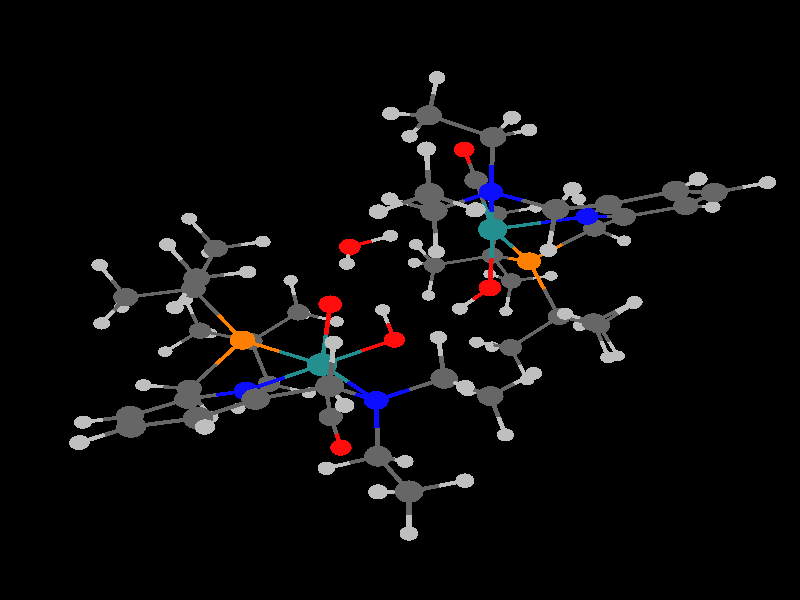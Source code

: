 global_settings {
	ambient_light rgb <0.200000002980232, 0.200000002980232, 0.200000002980232>
	max_trace_level 15
}

background { color rgb <0,0,0> }

camera {
	perspective
	location <-4.91867326837798, -23.2975719663182, 4.55038428999835>
	angle 40
	up <0.517424624308829, 0.0596393432390778, 0.853647999410108>
	right <0.832573447126371, -0.265578432945097, -0.486096236453789> * 1
	direction <0.197720037676962, 0.962242820026441, -0.187070954476056> }

light_source {
	<68.8759016522884, -93.9556016033358, 32.819131916952>
	color rgb <1, 1, 1>
	fade_distance 165.858927014255
	fade_power 0
	parallel
	point_at <-68.8759016522884, 93.9556016033358, -32.819131916952>
}

light_source {
	<-17.0006659008837, 60.9806633054554, 74.0473122024748>
	color rgb <0.300000011920929, 0.300000011920929, 0.300000011920929>
	fade_distance 165.858927014255
	fade_power 0
	parallel
	point_at <17.0006659008837, -60.9806633054554, -74.0473122024748>
}

#default {
	finish {ambient .8 diffuse 1 specular 1 roughness .005 metallic 0.5}
}

union {
}
union {
cylinder {
	<3.9436, 1.20083, -4.67999>, 	<4.04572191740001, 1.39413171169386, -4.22628675703057>, 0.05
	pigment { rgbt <0.75, 0.75, 0.75, 0> }
}
cylinder {
	<4.04572191740001, 1.39413171169386, -4.22628675703057>, 	<4.16731, 1.62428, -3.6861>, 0.05
	pigment { rgbt <0.400000005960464, 0.400000005960464, 0.400000005960464, 0> }
}
cylinder {
	<-3.71432, -3.66016, -4.45984>, 	<-3.46830596237183, -3.69339329911343, -4.02333919064768>, 0.05
	pigment { rgbt <0.75, 0.75, 0.75, 0> }
}
cylinder {
	<-3.46830596237183, -3.69339329911343, -4.02333919064768>, 	<-3.17526, -3.73298, -3.50339>, 0.05
	pigment { rgbt <0.400000005960464, 0.400000005960464, 0.400000005960464, 0> }
}
cylinder {
	<1.49211, 1.02732, -4.01085>, 	<1.6129774147924, 1.20742961307617, -3.55598112469783>, 0.05
	pigment { rgbt <0.75, 0.75, 0.75, 0> }
}
cylinder {
	<1.6129774147924, 1.20742961307617, -3.55598112469783>, 	<1.75687, 1.42185, -3.01446>, 0.05
	pigment { rgbt <0.400000005960464, 0.400000005960464, 0.400000005960464, 0> }
}
cylinder {
	<-0.57102, -2.40557, -3.86621>, 	<-0.415449046264776, -2.23755282227733, -3.41885793166368>, 0.05
	pigment { rgbt <0.75, 0.75, 0.75, 0> }
}
cylinder {
	<-0.415449046264776, -2.23755282227733, -3.41885793166368>, 	<-0.23016, -2.03744, -2.88605>, 0.05
	pigment { rgbt <0.400000005960464, 0.400000005960464, 0.400000005960464, 0> }
}
cylinder {
	<2.99687, -0.79961, -3.83875>, 	<3.14239664262463, -0.672832272654223, -3.3733139987203>, 0.05
	pigment { rgbt <0.75, 0.75, 0.75, 0> }
}
cylinder {
	<3.14239664262463, -0.672832272654223, -3.3733139987203>, 	<3.31565, -0.5219, -2.8192>, 0.05
	pigment { rgbt <0.400000005960464, 0.400000005960464, 0.400000005960464, 0> }
}
cylinder {
	<4.08475, 2.71247, -3.77194>, 	<4.12240990050657, 2.21609006865015, -3.73278392127563>, 0.05
	pigment { rgbt <0.75, 0.75, 0.75, 0> }
}
cylinder {
	<4.12240990050657, 2.21609006865015, -3.73278392127563>, 	<4.16731, 1.62428, -3.6861>, 0.05
	pigment { rgbt <0.400000005960464, 0.400000005960464, 0.400000005960464, 0> }
}
cylinder {
	<-2.17894, -4.14639, -3.71682>, 	<-2.63360828750997, -3.95773131931558, -3.61942172173272>, 0.05
	pigment { rgbt <0.75, 0.75, 0.75, 0> }
}
cylinder {
	<-2.63360828750997, -3.95773131931558, -3.61942172173272>, 	<-3.17526, -3.73298, -3.50339>, 0.05
	pigment { rgbt <0.400000005960464, 0.400000005960464, 0.400000005960464, 0> }
}
cylinder {
	<4.16731, 1.62428, -3.6861>, 	<4.73685344479298, 1.48591547832591, -3.56564735900466>, 0.05
	pigment { rgbt <0.400000005960464, 0.400000005960464, 0.400000005960464, 0> }
}
cylinder {
	<4.73685344479298, 1.48591547832591, -3.56564735900466>, 	<5.21502, 1.36975, -3.46452>, 0.05
	pigment { rgbt <0.75, 0.75, 0.75, 0> }
}
cylinder {
	<4.16731, 1.62428, -3.6861>, 	<3.67905, 1.31296, -3.18489>, 0.05
	pigment { rgbt <0.400000005960464, 0.400000005960464, 0.400000005960464, 0> }
}
cylinder {
	<3.67905, 1.31296, -3.18489>, 	<3.19079, 1.00164, -2.68368>, 0.05
	pigment { rgbt <0.400000005960464, 0.400000005960464, 0.400000005960464, 0> }
}
cylinder {
	<-2.63361, -1.64826, -3.57898>, 	<-2.8474858974081, -1.9675706335485, -3.25902611008891>, 0.05
	pigment { rgbt <0.75, 0.75, 0.75, 0> }
}
cylinder {
	<-2.8474858974081, -1.9675706335485, -3.25902611008891>, 	<-3.10242, -2.34818, -2.87765>, 0.05
	pigment { rgbt <0.400000005960464, 0.400000005960464, 0.400000005960464, 0> }
}
cylinder {
	<-3.17526, -3.73298, -3.50339>, 	<-3.47162896685866, -4.12639176868917, -3.16406365147842>, 0.05
	pigment { rgbt <0.400000005960464, 0.400000005960464, 0.400000005960464, 0> }
}
cylinder {
	<-3.47162896685866, -4.12639176868917, -3.16406365147842>, 	<-3.72043, -4.45666, -2.8792>, 0.05
	pigment { rgbt <0.75, 0.75, 0.75, 0> }
}
cylinder {
	<-3.17526, -3.73298, -3.50339>, 	<-3.13884, -3.04058, -3.19052>, 0.05
	pigment { rgbt <0.400000005960464, 0.400000005960464, 0.400000005960464, 0> }
}
cylinder {
	<-3.13884, -3.04058, -3.19052>, 	<-3.10242, -2.34818, -2.87765>, 0.05
	pigment { rgbt <0.400000005960464, 0.400000005960464, 0.400000005960464, 0> }
}
cylinder {
	<-3.40404, 0.96102, -3.33181>, 	<-3.28114562094519, 0.767285214942919, -2.81518065598535>, 0.05
	pigment { rgbt <1, 0.0500000007450581, 0.0500000007450581, 0> }
}
cylinder {
	<-3.28114562094519, 0.767285214942919, -2.81518065598535>, 	<-3.15199, 0.56368, -2.27223>, 0.05
	pigment { rgbt <0.400000005960464, 0.400000005960464, 0.400000005960464, 0> }
}
cylinder {
	<1.64899, 2.51591, -3.06415>, 	<1.69822459781442, 2.01659961730774, -3.0414723288339>, 0.05
	pigment { rgbt <0.75, 0.75, 0.75, 0> }
}
cylinder {
	<1.69822459781442, 2.01659961730774, -3.0414723288339>, 	<1.75687, 1.42185, -3.01446>, 0.05
	pigment { rgbt <0.400000005960464, 0.400000005960464, 0.400000005960464, 0> }
}
cylinder {
	<1.75687, 1.42185, -3.01446>, 	<2.47383, 1.211745, -2.84907>, 0.05
	pigment { rgbt <0.400000005960464, 0.400000005960464, 0.400000005960464, 0> }
}
cylinder {
	<2.47383, 1.211745, -2.84907>, 	<3.19079, 1.00164, -2.68368>, 0.05
	pigment { rgbt <0.400000005960464, 0.400000005960464, 0.400000005960464, 0> }
}
cylinder {
	<1.75687, 1.42185, -3.01446>, 	<1.35285753038575, 1.21515289820766, -2.62342758874113>, 0.05
	pigment { rgbt <0.400000005960464, 0.400000005960464, 0.400000005960464, 0> }
}
cylinder {
	<1.35285753038575, 1.21515289820766, -2.62342758874113>, 	<1.01359, 1.04158, -2.29506>, 0.05
	pigment { rgbt <0.75, 0.75, 0.75, 0> }
}
cylinder {
	<-0.23016, -2.03744, -2.88605>, 	<-0.290727919606572, -1.44326985032214, -2.85942207878709>, 0.05
	pigment { rgbt <0.400000005960464, 0.400000005960464, 0.400000005960464, 0> }
}
cylinder {
	<-0.290727919606572, -1.44326985032214, -2.85942207878709>, 	<-0.34157, -0.94451, -2.83707>, 0.05
	pigment { rgbt <0.75, 0.75, 0.75, 0> }
}
cylinder {
	<-0.23016, -2.03744, -2.88605>, 	<0.352031469682981, -2.15471241964595, -2.83065187270585>, 0.05
	pigment { rgbt <0.400000005960464, 0.400000005960464, 0.400000005960464, 0> }
}
cylinder {
	<0.352031469682981, -2.15471241964595, -2.83065187270585>, 	<0.84052, -2.25311, -2.78417>, 0.05
	pigment { rgbt <0.75, 0.75, 0.75, 0> }
}
cylinder {
	<-0.23016, -2.03744, -2.88605>, 	<-0.591535, -2.35869, -2.304395>, 0.05
	pigment { rgbt <0.400000005960464, 0.400000005960464, 0.400000005960464, 0> }
}
cylinder {
	<-0.591535, -2.35869, -2.304395>, 	<-0.95291, -2.67994, -1.72274>, 0.05
	pigment { rgbt <0.400000005960464, 0.400000005960464, 0.400000005960464, 0> }
}
cylinder {
	<-3.10242, -2.34818, -2.87765>, 	<-3.65494910948927, -2.14157346098232, -2.77902466567929>, 0.05
	pigment { rgbt <0.400000005960464, 0.400000005960464, 0.400000005960464, 0> }
}
cylinder {
	<-3.65494910948927, -2.14157346098232, -2.77902466567929>, 	<-4.11879, -1.96813, -2.69623>, 0.05
	pigment { rgbt <0.75, 0.75, 0.75, 0> }
}
cylinder {
	<-3.10242, -2.34818, -2.87765>, 	<-2.72679776002788, -2.29495156403008, -2.22738000535836>, 0.05
	pigment { rgbt <0.400000005960464, 0.400000005960464, 0.400000005960464, 0> }
}
cylinder {
	<-2.72679776002788, -2.29495156403008, -2.22738000535836>, 	<-2.36315, -2.24342, -1.59784>, 0.05
	pigment { rgbt <0.0500000007450581, 0.0500000007450581, 1, 0> }
}
cylinder {
	<3.31565, -0.5219, -2.8192>, 	<3.88284997026005, -0.703280489981767, -2.75675940756352>, 0.05
	pigment { rgbt <0.400000005960464, 0.400000005960464, 0.400000005960464, 0> }
}
cylinder {
	<3.88284997026005, -0.703280489981767, -2.75675940756352>, 	<4.35911, -0.85558, -2.70433>, 0.05
	pigment { rgbt <0.75, 0.75, 0.75, 0> }
}
cylinder {
	<3.31565, -0.5219, -2.8192>, 	<3.25322, 0.23987, -2.75144>, 0.05
	pigment { rgbt <0.400000005960464, 0.400000005960464, 0.400000005960464, 0> }
}
cylinder {
	<3.25322, 0.23987, -2.75144>, 	<3.19079, 1.00164, -2.68368>, 0.05
	pigment { rgbt <0.400000005960464, 0.400000005960464, 0.400000005960464, 0> }
}
cylinder {
	<3.31565, -0.5219, -2.8192>, 	<2.96778287843956, -0.798899060220108, -2.41695486220289>, 0.05
	pigment { rgbt <0.400000005960464, 0.400000005960464, 0.400000005960464, 0> }
}
cylinder {
	<2.96778287843956, -0.798899060220108, -2.41695486220289>, 	<2.67561, -1.03155, -2.07911>, 0.05
	pigment { rgbt <0.75, 0.75, 0.75, 0> }
}
cylinder {
	<3.19079, 1.00164, -2.68368>, 	<3.3651919335186, 1.20975220348286, -1.776284217282>, 0.05
	pigment { rgbt <0.400000005960464, 0.400000005960464, 0.400000005960464, 0> }
}
cylinder {
	<3.3651919335186, 1.20975220348286, -1.776284217282>, 	<3.54254, 1.42138, -0.85356>, 0.05
	pigment { rgbt <1, 0.5, 0, 0> }
}
cylinder {
	<2.98925, 4.01912, -2.61904>, 	<3.31603283813751, 4.09242279910526, -2.2468273118257>, 0.05
	pigment { rgbt <0.75, 0.75, 0.75, 0> }
}
cylinder {
	<3.31603283813751, 4.09242279910526, -2.2468273118257>, 	<3.70547, 4.17978, -1.80325>, 0.05
	pigment { rgbt <0.400000005960464, 0.400000005960464, 0.400000005960464, 0> }
}
cylinder {
	<-3.15199, 0.56368, -2.27223>, 	<-2.88218314540539, 0.212266186545292, -1.48440058026115>, 0.05
	pigment { rgbt <0.400000005960464, 0.400000005960464, 0.400000005960464, 0> }
}
cylinder {
	<-2.88218314540539, 0.212266186545292, -1.48440058026115>, 	<-2.59566, -0.16092, -0.64776>, 0.05
	pigment { rgbt <0.140000000596046, 0.560000002384186, 0.560000002384186, 0> }
}
cylinder {
	<4.72349, 4.0293, -2.19144>, 	<4.25890819103918, 4.09797278699085, -2.01428629730212>, 0.05
	pigment { rgbt <0.75, 0.75, 0.75, 0> }
}
cylinder {
	<4.25890819103918, 4.09797278699085, -2.01428629730212>, 	<3.70547, 4.17978, -1.80325>, 0.05
	pigment { rgbt <0.400000005960464, 0.400000005960464, 0.400000005960464, 0> }
}
cylinder {
	<-3.02838, 2.96955, -1.97683>, 	<-3.323890231648, 3.23875717521573, -1.67710471040136>, 0.05
	pigment { rgbt <0.75, 0.75, 0.75, 0> }
}
cylinder {
	<-3.323890231648, 3.23875717521573, -1.67710471040136>, 	<-3.67618, 3.55969, -1.31979>, 0.05
	pigment { rgbt <0.400000005960464, 0.400000005960464, 0.400000005960464, 0> }
}
cylinder {
	<3.70547, 4.17978, -1.80325>, 	<3.66095705959899, 4.75473609599527, -1.63875321682822>, 0.05
	pigment { rgbt <0.400000005960464, 0.400000005960464, 0.400000005960464, 0> }
}
cylinder {
	<3.66095705959899, 4.75473609599527, -1.63875321682822>, 	<3.62357, 5.23765, -1.50059>, 0.05
	pigment { rgbt <0.75, 0.75, 0.75, 0> }
}
cylinder {
	<3.70547, 4.17978, -1.80325>, 	<3.56138, 3.74414, -1.19249>, 0.05
	pigment { rgbt <0.400000005960464, 0.400000005960464, 0.400000005960464, 0> }
}
cylinder {
	<3.56138, 3.74414, -1.19249>, 	<3.41729, 3.3085, -0.58173>, 0.05
	pigment { rgbt <0.400000005960464, 0.400000005960464, 0.400000005960464, 0> }
}
cylinder {
	<-0.92044, -3.78459, -1.80117>, 	<-0.935268238904575, -3.2801239049603, -1.76535297575344>, 0.05
	pigment { rgbt <0.75, 0.75, 0.75, 0> }
}
cylinder {
	<-0.935268238904575, -3.2801239049603, -1.76535297575344>, 	<-0.95291, -2.67994, -1.72274>, 0.05
	pigment { rgbt <0.400000005960464, 0.400000005960464, 0.400000005960464, 0> }
}
cylinder {
	<-0.95291, -2.67994, -1.72274>, 	<-1.66945258178367, -2.45814430011898, -1.65927834208023>, 0.05
	pigment { rgbt <0.400000005960464, 0.400000005960464, 0.400000005960464, 0> }
}
cylinder {
	<-1.66945258178367, -2.45814430011898, -1.65927834208023>, 	<-2.36315, -2.24342, -1.59784>, 0.05
	pigment { rgbt <0.0500000007450581, 0.0500000007450581, 1, 0> }
}
cylinder {
	<-0.95291, -2.67994, -1.72274>, 	<-0.677076529401199, -2.52117061314878, -1.21704077327787>, 0.05
	pigment { rgbt <0.400000005960464, 0.400000005960464, 0.400000005960464, 0> }
}
cylinder {
	<-0.677076529401199, -2.52117061314878, -1.21704077327787>, 	<-0.44556, -2.38791, -0.79259>, 0.05
	pigment { rgbt <0.75, 0.75, 0.75, 0> }
}
cylinder {
	<-2.36315, -2.24342, -1.59784>, 	<-2.47536269216907, -1.23837535055656, -1.13931763719413>, 0.05
	pigment { rgbt <0.0500000007450581, 0.0500000007450581, 1, 0> }
}
cylinder {
	<-2.47536269216907, -1.23837535055656, -1.13931763719413>, 	<-2.59566, -0.16092, -0.64776>, 0.05
	pigment { rgbt <0.140000000596046, 0.560000002384186, 0.560000002384186, 0> }
}
cylinder {
	<-2.36315, -2.24342, -1.59784>, 	<-2.69439399188958, -2.63481952201565, -1.08404389485623>, 0.05
	pigment { rgbt <0.0500000007450581, 0.0500000007450581, 1, 0> }
}
cylinder {
	<-2.69439399188958, -2.63481952201565, -1.08404389485623>, 	<-3.03659, -3.03916, -0.55326>, 0.05
	pigment { rgbt <0.400000005960464, 0.400000005960464, 0.400000005960464, 0> }
}
cylinder {
	<-4.72847, 3.3428, -1.55912>, 	<-4.24821212933258, 3.44178709440274, -1.4498914449564>, 0.05
	pigment { rgbt <0.75, 0.75, 0.75, 0> }
}
cylinder {
	<-4.24821212933258, 3.44178709440274, -1.4498914449564>, 	<-3.67618, 3.55969, -1.31979>, 0.05
	pigment { rgbt <0.400000005960464, 0.400000005960464, 0.400000005960464, 0> }
}
cylinder {
	<-3.50398, 4.6222, -1.55798>, 	<-3.58258226669912, 4.13720758193678, -1.44925599358267>, 0.05
	pigment { rgbt <0.75, 0.75, 0.75, 0> }
}
cylinder {
	<-3.58258226669912, 4.13720758193678, -1.44925599358267>, 	<-3.67618, 3.55969, -1.31979>, 0.05
	pigment { rgbt <0.400000005960464, 0.400000005960464, 0.400000005960464, 0> }
}
cylinder {
	<6.00622, 1.33539, -1.52244>, 	<5.71777085353103, 1.17837852465809, -1.14301309463966>, 0.05
	pigment { rgbt <0.75, 0.75, 0.75, 0> }
}
cylinder {
	<5.71777085353103, 1.17837852465809, -1.14301309463966>, 	<5.37414, 0.99133, -0.691>, 0.05
	pigment { rgbt <0.400000005960464, 0.400000005960464, 0.400000005960464, 0> }
}
cylinder {
	<-3.67618, 3.55969, -1.31979>, 	<-3.505645, 3.453345, -0.58183>, 0.05
	pigment { rgbt <0.400000005960464, 0.400000005960464, 0.400000005960464, 0> }
}
cylinder {
	<-3.505645, 3.453345, -0.58183>, 	<-3.33511, 3.347, 0.15613>, 0.05
	pigment { rgbt <0.400000005960464, 0.400000005960464, 0.400000005960464, 0> }
}
cylinder {
	<7.54228, -0.71178, -1.238>, 	<7.15764391994762, -0.937121566899213, -1.01723211405268>, 0.05
	pigment { rgbt <0.75, 0.75, 0.75, 0> }
}
cylinder {
	<7.15764391994762, -0.937121566899213, -1.01723211405268>, 	<6.69878, -1.20595, -0.75386>, 0.05
	pigment { rgbt <0.400000005960464, 0.400000005960464, 0.400000005960464, 0> }
}
cylinder {
	<-0.72294, 0.62491, -1.06975>, 	<-1.62102026242669, 0.248057927814746, -0.86738077772361>, 0.05
	pigment { rgbt <1, 0.0500000007450581, 0.0500000007450581, 0> }
}
cylinder {
	<-1.62102026242669, 0.248057927814746, -0.86738077772361>, 	<-2.59566, -0.16092, -0.64776>, 0.05
	pigment { rgbt <0.140000000596046, 0.560000002384186, 0.560000002384186, 0> }
}
cylinder {
	<-0.72294, 0.62491, -1.06975>, 	<-0.568654261086968, 0.818659956676581, -0.61350044692329>, 0.05
	pigment { rgbt <1, 0.0500000007450581, 0.0500000007450581, 0> }
}
cylinder {
	<-0.568654261086968, 0.818659956676581, -0.61350044692329>, 	<-0.43434, 0.98733, -0.21631>, 0.05
	pigment { rgbt <0.75, 0.75, 0.75, 0> }
}
cylinder {
	<-5.3992, 1.41082, -1.00804>, 	<-5.37477052680604, 1.2658407534405, -0.526845107603342>, 0.05
	pigment { rgbt <0.75, 0.75, 0.75, 0> }
}
cylinder {
	<-5.37477052680604, 1.2658407534405, -0.526845107603342>, 	<-5.34568, 1.0932, 0.04616>, 0.05
	pigment { rgbt <0.400000005960464, 0.400000005960464, 0.400000005960464, 0> }
}
cylinder {
	<1.24131, 3.20125, -0.85621>, 	<1.57676685758851, 3.35800767342555, -0.517417193087645>, 0.05
	pigment { rgbt <0.75, 0.75, 0.75, 0> }
}
cylinder {
	<1.57676685758851, 3.35800767342555, -0.517417193087645>, 	<1.97639, 3.54475, -0.11382>, 0.05
	pigment { rgbt <0.400000005960464, 0.400000005960464, 0.400000005960464, 0> }
}
cylinder {
	<3.54254, 1.42138, -0.85356>, 	<4.46609929386046, 1.20453315880941, -0.771591339369974>, 0.05
	pigment { rgbt <1, 0.5, 0, 0> }
}
cylinder {
	<4.46609929386046, 1.20453315880941, -0.771591339369974>, 	<5.37414, 0.99133, -0.691>, 0.05
	pigment { rgbt <0.400000005960464, 0.400000005960464, 0.400000005960464, 0> }
}
cylinder {
	<3.54254, 1.42138, -0.85356>, 	<3.47939058676861, 2.37284124309165, -0.716506866277924>, 0.05
	pigment { rgbt <1, 0.5, 0, 0> }
}
cylinder {
	<3.47939058676861, 2.37284124309165, -0.716506866277924>, 	<3.41729, 3.3085, -0.58173>, 0.05
	pigment { rgbt <0.400000005960464, 0.400000005960464, 0.400000005960464, 0> }
}
cylinder {
	<3.54254, 1.42138, -0.85356>, 	<3.16126859050221, 0.702734045214181, -0.0718027841466266>, 0.05
	pigment { rgbt <1, 0.5, 0, 0> }
}
cylinder {
	<3.16126859050221, 0.702734045214181, -0.0718027841466266>, 	<2.76648, -0.04139, 0.73767>, 0.05
	pigment { rgbt <0.140000000596046, 0.560000002384186, 0.560000002384186, 0> }
}
cylinder {
	<-3.14219, -4.09816, -0.84126>, 	<-3.09398741843353, -3.61476479281352, -0.709798413909627>, 0.05
	pigment { rgbt <0.75, 0.75, 0.75, 0> }
}
cylinder {
	<-3.09398741843353, -3.61476479281352, -0.709798413909627>, 	<-3.03659, -3.03916, -0.55326>, 0.05
	pigment { rgbt <0.400000005960464, 0.400000005960464, 0.400000005960464, 0> }
}
cylinder {
	<0.78527, -0.56025, -0.78993>, 	<1.12671969216084, -0.828776375703442, -0.652162674496032>, 0.05
	pigment { rgbt <0.75, 0.75, 0.75, 0> }
}
cylinder {
	<1.12671969216084, -0.828776375703442, -0.652162674496032>, 	<1.51852, -1.1369, -0.49408>, 0.05
	pigment { rgbt <1, 0.0500000007450581, 0.0500000007450581, 0> }
}
cylinder {
	<6.69878, -1.20595, -0.75386>, 	<6.123645, -0.843445, -0.597905>, 0.05
	pigment { rgbt <0.400000005960464, 0.400000005960464, 0.400000005960464, 0> }
}
cylinder {
	<6.123645, -0.843445, -0.597905>, 	<5.54851, -0.48094, -0.44195>, 0.05
	pigment { rgbt <0.400000005960464, 0.400000005960464, 0.400000005960464, 0> }
}
cylinder {
	<6.69878, -1.20595, -0.75386>, 	<6.724765, -1.883245, -0.59314>, 0.05
	pigment { rgbt <0.400000005960464, 0.400000005960464, 0.400000005960464, 0> }
}
cylinder {
	<6.724765, -1.883245, -0.59314>, 	<6.75075, -2.56054, -0.43242>, 0.05
	pigment { rgbt <0.400000005960464, 0.400000005960464, 0.400000005960464, 0> }
}
cylinder {
	<5.37414, 0.99133, -0.691>, 	<5.461325, 0.255195, -0.566475>, 0.05
	pigment { rgbt <0.400000005960464, 0.400000005960464, 0.400000005960464, 0> }
}
cylinder {
	<5.461325, 0.255195, -0.566475>, 	<5.54851, -0.48094, -0.44195>, 0.05
	pigment { rgbt <0.400000005960464, 0.400000005960464, 0.400000005960464, 0> }
}
cylinder {
	<5.37414, 0.99133, -0.691>, 	<5.55205630204658, 1.28056832514914, -0.197260927953224>, 0.05
	pigment { rgbt <0.400000005960464, 0.400000005960464, 0.400000005960464, 0> }
}
cylinder {
	<5.55205630204658, 1.28056832514914, -0.197260927953224>, 	<5.70147, 1.52347, 0.21738>, 0.05
	pigment { rgbt <0.75, 0.75, 0.75, 0> }
}
cylinder {
	<7.64639, -3.14154, -0.66061>, 	<7.23794971228418, -2.87658554601973, -0.556548112127784>, 0.05
	pigment { rgbt <0.75, 0.75, 0.75, 0> }
}
cylinder {
	<7.23794971228418, -2.87658554601973, -0.556548112127784>, 	<6.75075, -2.56054, -0.43242>, 0.05
	pigment { rgbt <0.400000005960464, 0.400000005960464, 0.400000005960464, 0> }
}
cylinder {
	<-2.59566, -0.16092, -0.64776>, 	<-3.52306530041376, -0.64453973436084, -0.422218305350599>, 0.05
	pigment { rgbt <0.140000000596046, 0.560000002384186, 0.560000002384186, 0> }
}
cylinder {
	<-3.52306530041376, -0.64453973436084, -0.422218305350599>, 	<-4.38113, -1.092, -0.21354>, 0.05
	pigment { rgbt <0.0500000007450581, 0.0500000007450581, 1, 0> }
}
cylinder {
	<-2.59566, -0.16092, -0.64776>, 	<-3.10441932721672, 0.694831427563425, -0.0146425939600683>, 0.05
	pigment { rgbt <0.140000000596046, 0.560000002384186, 0.560000002384186, 0> }
}
cylinder {
	<-3.10441932721672, 0.694831427563425, -0.0146425939600683>, 	<-3.59593, 1.52157, 0.59701>, 0.05
	pigment { rgbt <1, 0.5, 0, 0> }
}
cylinder {
	<-2.59566, -0.16092, -0.64776>, 	<-2.11897790739947, -0.602767170746468, 0.155033481219374>, 0.05
	pigment { rgbt <0.140000000596046, 0.560000002384186, 0.560000002384186, 0> }
}
cylinder {
	<-2.11897790739947, -0.602767170746468, 0.155033481219374>, 	<-1.68143, -1.00834, 0.89192>, 0.05
	pigment { rgbt <1, 0.0500000007450581, 0.0500000007450581, 0> }
}
cylinder {
	<3.41729, 3.3085, -0.58173>, 	<2.69684, 3.426625, -0.347775>, 0.05
	pigment { rgbt <0.400000005960464, 0.400000005960464, 0.400000005960464, 0> }
}
cylinder {
	<2.69684, 3.426625, -0.347775>, 	<1.97639, 3.54475, -0.11382>, 0.05
	pigment { rgbt <0.400000005960464, 0.400000005960464, 0.400000005960464, 0> }
}
cylinder {
	<3.41729, 3.3085, -0.58173>, 	<3.90175, 3.52564, -0.030665>, 0.05
	pigment { rgbt <0.400000005960464, 0.400000005960464, 0.400000005960464, 0> }
}
cylinder {
	<3.90175, 3.52564, -0.030665>, 	<4.38621, 3.74278, 0.5204>, 0.05
	pigment { rgbt <0.400000005960464, 0.400000005960464, 0.400000005960464, 0> }
}
cylinder {
	<-3.03659, -3.03916, -0.55326>, 	<-3.702275, -2.738425, -0.3817>, 0.05
	pigment { rgbt <0.400000005960464, 0.400000005960464, 0.400000005960464, 0> }
}
cylinder {
	<-3.702275, -2.738425, -0.3817>, 	<-4.36796, -2.43769, -0.21014>, 0.05
	pigment { rgbt <0.400000005960464, 0.400000005960464, 0.400000005960464, 0> }
}
cylinder {
	<-3.03659, -3.03916, -0.55326>, 	<-2.68985070269804, -2.99665331705751, -0.0667759057967119>, 0.05
	pigment { rgbt <0.400000005960464, 0.400000005960464, 0.400000005960464, 0> }
}
cylinder {
	<-2.68985070269804, -2.99665331705751, -0.0667759057967119>, 	<-2.39869, -2.96096, 0.34173>, 0.05
	pigment { rgbt <0.75, 0.75, 0.75, 0> }
}
cylinder {
	<1.51852, -1.1369, -0.49408>, 	<2.11690760448878, -0.611611044750233, 0.0965350291908796>, 0.05
	pigment { rgbt <1, 0.0500000007450581, 0.0500000007450581, 0> }
}
cylinder {
	<2.11690760448878, -0.611611044750233, 0.0965350291908796>, 	<2.76648, -0.04139, 0.73767>, 0.05
	pigment { rgbt <0.140000000596046, 0.560000002384186, 0.560000002384186, 0> }
}
cylinder {
	<5.54851, -0.48094, -0.44195>, 	<5.01997755744766, -0.795204321571154, -0.144048045331165>, 0.05
	pigment { rgbt <0.400000005960464, 0.400000005960464, 0.400000005960464, 0> }
}
cylinder {
	<5.01997755744766, -0.795204321571154, -0.144048045331165>, 	<4.51001, -1.09843, 0.14339>, 0.05
	pigment { rgbt <0.0500000007450581, 0.0500000007450581, 1, 0> }
}
cylinder {
	<6.75075, -2.56054, -0.43242>, 	<6.204595, -2.86631, -0.12426>, 0.05
	pigment { rgbt <0.400000005960464, 0.400000005960464, 0.400000005960464, 0> }
}
cylinder {
	<6.204595, -2.86631, -0.12426>, 	<5.65844, -3.17208, 0.1839>, 0.05
	pigment { rgbt <0.400000005960464, 0.400000005960464, 0.400000005960464, 0> }
}
cylinder {
	<-1.25654, 2.94128, -0.32533>, 	<-1.52043812641949, 3.24953765584097, -0.0295815489063842>, 0.05
	pigment { rgbt <0.75, 0.75, 0.75, 0> }
}
cylinder {
	<-1.52043812641949, 3.24953765584097, -0.0295815489063842>, 	<-1.83479, 3.61673, 0.32271>, 0.05
	pigment { rgbt <0.400000005960464, 0.400000005960464, 0.400000005960464, 0> }
}
cylinder {
	<-4.38113, -1.092, -0.21354>, 	<-4.37466243561112, -1.75284561294364, -0.211870317469842>, 0.05
	pigment { rgbt <0.0500000007450581, 0.0500000007450581, 1, 0> }
}
cylinder {
	<-4.37466243561112, -1.75284561294364, -0.211870317469842>, 	<-4.36796, -2.43769, -0.21014>, 0.05
	pigment { rgbt <0.400000005960464, 0.400000005960464, 0.400000005960464, 0> }
}
cylinder {
	<-4.38113, -1.092, -0.21354>, 	<-4.92791257991721, -0.750236332036009, -0.0595425386356249>, 0.05
	pigment { rgbt <0.0500000007450581, 0.0500000007450581, 1, 0> }
}
cylinder {
	<-4.92791257991721, -0.750236332036009, -0.0595425386356249>, 	<-5.49449, -0.3961, 0.10003>, 0.05
	pigment { rgbt <0.400000005960464, 0.400000005960464, 0.400000005960464, 0> }
}
cylinder {
	<-4.36796, -2.43769, -0.21014>, 	<-4.938515, -2.7971, -0.04133>, 0.05
	pigment { rgbt <0.400000005960464, 0.400000005960464, 0.400000005960464, 0> }
}
cylinder {
	<-4.938515, -2.7971, -0.04133>, 	<-5.50907, -3.15651, 0.12748>, 0.05
	pigment { rgbt <0.400000005960464, 0.400000005960464, 0.400000005960464, 0> }
}
cylinder {
	<1.97639, 3.54475, -0.11382>, 	<1.89031573372045, 4.13123114704131, -0.022805308889482>, 0.05
	pigment { rgbt <0.400000005960464, 0.400000005960464, 0.400000005960464, 0> }
}
cylinder {
	<1.89031573372045, 4.13123114704131, -0.022805308889482>, 	<1.81802, 4.62383, 0.05364>, 0.05
	pigment { rgbt <0.75, 0.75, 0.75, 0> }
}
cylinder {
	<1.97639, 3.54475, -0.11382>, 	<1.86293556024429, 3.25170829486138, 0.394365422313867>, 0.05
	pigment { rgbt <0.400000005960464, 0.400000005960464, 0.400000005960464, 0> }
}
cylinder {
	<1.86293556024429, 3.25170829486138, 0.394365422313867>, 	<1.76771, 3.00575, 0.8209>, 0.05
	pigment { rgbt <0.75, 0.75, 0.75, 0> }
}
cylinder {
	<-1.62574, 4.65797, 0.0247>, 	<-1.72116794174333, 4.18266079138567, 0.160736742018322>, 0.05
	pigment { rgbt <0.75, 0.75, 0.75, 0> }
}
cylinder {
	<-1.72116794174333, 4.18266079138567, 0.160736742018322>, 	<-1.83479, 3.61673, 0.32271>, 0.05
	pigment { rgbt <0.400000005960464, 0.400000005960464, 0.400000005960464, 0> }
}
cylinder {
	<-5.34568, 1.0932, 0.04616>, 	<-5.420085, 0.34855, 0.073095>, 0.05
	pigment { rgbt <0.400000005960464, 0.400000005960464, 0.400000005960464, 0> }
}
cylinder {
	<-5.420085, 0.34855, 0.073095>, 	<-5.49449, -0.3961, 0.10003>, 0.05
	pigment { rgbt <0.400000005960464, 0.400000005960464, 0.400000005960464, 0> }
}
cylinder {
	<-5.34568, 1.0932, 0.04616>, 	<-5.78114428692088, 1.37138580504906, 0.344393713870543>, 0.05
	pigment { rgbt <0.400000005960464, 0.400000005960464, 0.400000005960464, 0> }
}
cylinder {
	<-5.78114428692088, 1.37138580504906, 0.344393713870543>, 	<-6.14654, 1.60481, 0.59464>, 0.05
	pigment { rgbt <0.75, 0.75, 0.75, 0> }
}
cylinder {
	<-5.34568, 1.0932, 0.04616>, 	<-4.47823587254494, 1.30556578990023, 0.319245639439131>, 0.05
	pigment { rgbt <0.400000005960464, 0.400000005960464, 0.400000005960464, 0> }
}
cylinder {
	<-4.47823587254494, 1.30556578990023, 0.319245639439131>, 	<-3.59593, 1.52157, 0.59701>, 0.05
	pigment { rgbt <1, 0.5, 0, 0> }
}
cylinder {
	<-5.49449, -0.3961, 0.10003>, 	<-6.07858, -0.731775, 0.2769>, 0.05
	pigment { rgbt <0.400000005960464, 0.400000005960464, 0.400000005960464, 0> }
}
cylinder {
	<-6.07858, -0.731775, 0.2769>, 	<-6.66267, -1.06745, 0.45377>, 0.05
	pigment { rgbt <0.400000005960464, 0.400000005960464, 0.400000005960464, 0> }
}
cylinder {
	<-5.48528, -4.24674, 0.12427>, 	<-5.49612784180148, -3.74961336833848, 0.125733706270818>, 0.05
	pigment { rgbt <0.75, 0.75, 0.75, 0> }
}
cylinder {
	<-5.49612784180148, -3.74961336833848, 0.125733706270818>, 	<-5.50907, -3.15651, 0.12748>, 0.05
	pigment { rgbt <0.400000005960464, 0.400000005960464, 0.400000005960464, 0> }
}
cylinder {
	<-5.50907, -3.15651, 0.12748>, 	<-6.087725, -2.808185, 0.298605>, 0.05
	pigment { rgbt <0.400000005960464, 0.400000005960464, 0.400000005960464, 0> }
}
cylinder {
	<-6.087725, -2.808185, 0.298605>, 	<-6.66638, -2.45986, 0.46973>, 0.05
	pigment { rgbt <0.400000005960464, 0.400000005960464, 0.400000005960464, 0> }
}
cylinder {
	<4.51001, -1.09843, 0.14339>, 	<4.52062624718561, -1.73840507490654, 0.293863764456928>, 0.05
	pigment { rgbt <0.0500000007450581, 0.0500000007450581, 1, 0> }
}
cylinder {
	<4.52062624718561, -1.73840507490654, 0.293863764456928>, 	<4.53163, -2.40174, 0.44983>, 0.05
	pigment { rgbt <0.400000005960464, 0.400000005960464, 0.400000005960464, 0> }
}
cylinder {
	<4.51001, -1.09843, 0.14339>, 	<3.67108339540553, -0.589818746898227, 0.429337074371189>, 0.05
	pigment { rgbt <0.0500000007450581, 0.0500000007450581, 1, 0> }
}
cylinder {
	<3.67108339540553, -0.589818746898227, 0.429337074371189>, 	<2.76648, -0.04139, 0.73767>, 0.05
	pigment { rgbt <0.140000000596046, 0.560000002384186, 0.560000002384186, 0> }
}
cylinder {
	<-3.33511, 3.347, 0.15613>, 	<-2.58495, 3.481865, 0.23942>, 0.05
	pigment { rgbt <0.400000005960464, 0.400000005960464, 0.400000005960464, 0> }
}
cylinder {
	<-2.58495, 3.481865, 0.23942>, 	<-1.83479, 3.61673, 0.32271>, 0.05
	pigment { rgbt <0.400000005960464, 0.400000005960464, 0.400000005960464, 0> }
}
cylinder {
	<-3.33511, 3.347, 0.15613>, 	<-3.46441946013689, 2.44198747098501, 0.374709690150883>, 0.05
	pigment { rgbt <0.400000005960464, 0.400000005960464, 0.400000005960464, 0> }
}
cylinder {
	<-3.46441946013689, 2.44198747098501, 0.374709690150883>, 	<-3.59593, 1.52157, 0.59701>, 0.05
	pigment { rgbt <1, 0.5, 0, 0> }
}
cylinder {
	<-3.33511, 3.347, 0.15613>, 	<-3.757835, 3.83177, 0.56866>, 0.05
	pigment { rgbt <0.400000005960464, 0.400000005960464, 0.400000005960464, 0> }
}
cylinder {
	<-3.757835, 3.83177, 0.56866>, 	<-4.18056, 4.31654, 0.98119>, 0.05
	pigment { rgbt <0.400000005960464, 0.400000005960464, 0.400000005960464, 0> }
}
cylinder {
	<2.53022, -3.00441, 0.1589>, 	<2.85091582015939, -2.96778056708256, 0.544652431669947>, 0.05
	pigment { rgbt <0.75, 0.75, 0.75, 0> }
}
cylinder {
	<2.85091582015939, -2.96778056708256, 0.544652431669947>, 	<3.23282, -2.92416, 1.00403>, 0.05
	pigment { rgbt <0.400000005960464, 0.400000005960464, 0.400000005960464, 0> }
}
cylinder {
	<5.43282, 3.70979, 0.17958>, 	<4.95513553067156, 3.72484700370066, 0.33513404671895>, 0.05
	pigment { rgbt <0.75, 0.75, 0.75, 0> }
}
cylinder {
	<4.95513553067156, 3.72484700370066, 0.33513404671895>, 	<4.38621, 3.74278, 0.5204>, 0.05
	pigment { rgbt <0.400000005960464, 0.400000005960464, 0.400000005960464, 0> }
}
cylinder {
	<5.65844, -3.17208, 0.1839>, 	<5.6679925820718, -3.74843906487765, 0.325165063348808>, 0.05
	pigment { rgbt <0.400000005960464, 0.400000005960464, 0.400000005960464, 0> }
}
cylinder {
	<5.6679925820718, -3.74843906487765, 0.325165063348808>, 	<5.676, -4.23157, 0.44358>, 0.05
	pigment { rgbt <0.75, 0.75, 0.75, 0> }
}
cylinder {
	<5.65844, -3.17208, 0.1839>, 	<5.095035, -2.78691, 0.316865>, 0.05
	pigment { rgbt <0.400000005960464, 0.400000005960464, 0.400000005960464, 0> }
}
cylinder {
	<5.095035, -2.78691, 0.316865>, 	<4.53163, -2.40174, 0.44983>, 0.05
	pigment { rgbt <0.400000005960464, 0.400000005960464, 0.400000005960464, 0> }
}
cylinder {
	<-1.83479, 3.61673, 0.32271>, 	<-1.64163361106128, 3.53903240751249, 0.881156008042594>, 0.05
	pigment { rgbt <0.400000005960464, 0.400000005960464, 0.400000005960464, 0> }
}
cylinder {
	<-1.64163361106128, 3.53903240751249, 0.881156008042594>, 	<-1.47959, 3.47385, 1.34965>, 0.05
	pigment { rgbt <0.75, 0.75, 0.75, 0> }
}
cylinder {
	<4.53163, -2.40174, 0.44983>, 	<3.882225, -2.66295, 0.72693>, 0.05
	pigment { rgbt <0.400000005960464, 0.400000005960464, 0.400000005960464, 0> }
}
cylinder {
	<3.882225, -2.66295, 0.72693>, 	<3.23282, -2.92416, 1.00403>, 0.05
	pigment { rgbt <0.400000005960464, 0.400000005960464, 0.400000005960464, 0> }
}
cylinder {
	<-6.66267, -1.06745, 0.45377>, 	<-6.664525, -1.763655, 0.46175>, 0.05
	pigment { rgbt <0.400000005960464, 0.400000005960464, 0.400000005960464, 0> }
}
cylinder {
	<-6.664525, -1.763655, 0.46175>, 	<-6.66638, -2.45986, 0.46973>, 0.05
	pigment { rgbt <0.400000005960464, 0.400000005960464, 0.400000005960464, 0> }
}
cylinder {
	<-6.66267, -1.06745, 0.45377>, 	<-7.14892799735757, -0.758249495001062, 0.594514004941015>, 0.05
	pigment { rgbt <0.400000005960464, 0.400000005960464, 0.400000005960464, 0> }
}
cylinder {
	<-7.14892799735757, -0.758249495001062, 0.594514004941015>, 	<-7.55649, -0.49909, 0.71248>, 0.05
	pigment { rgbt <0.75, 0.75, 0.75, 0> }
}
cylinder {
	<-6.66638, -2.45986, 0.46973>, 	<-7.15955242555393, -2.75480605022649, 0.618954641272836>, 0.05
	pigment { rgbt <0.400000005960464, 0.400000005960464, 0.400000005960464, 0> }
}
cylinder {
	<-7.15955242555393, -2.75480605022649, 0.618954641272836>, 	<-7.57298, -3.00206, 0.74405>, 0.05
	pigment { rgbt <0.75, 0.75, 0.75, 0> }
}
cylinder {
	<4.38621, 3.74278, 0.5204>, 	<4.26598458355145, 4.31268217186765, 0.662545357883311>, 0.05
	pigment { rgbt <0.400000005960464, 0.400000005960464, 0.400000005960464, 0> }
}
cylinder {
	<4.26598458355145, 4.31268217186765, 0.662545357883311>, 	<4.16501, 4.79133, 0.78193>, 0.05
	pigment { rgbt <0.75, 0.75, 0.75, 0> }
}
cylinder {
	<4.38621, 3.74278, 0.5204>, 	<4.3356902344569, 3.42136770477293, 1.01957226251156>, 0.05
	pigment { rgbt <0.400000005960464, 0.400000005960464, 0.400000005960464, 0> }
}
cylinder {
	<4.3356902344569, 3.42136770477293, 1.01957226251156>, 	<4.29331, 3.15174, 1.43832>, 0.05
	pigment { rgbt <0.75, 0.75, 0.75, 0> }
}
cylinder {
	<-3.59593, 1.52157, 0.59701>, 	<-3.6730913444929, 1.4196746760179, 1.55861025354522>, 0.05
	pigment { rgbt <1, 0.5, 0, 0> }
}
cylinder {
	<-3.6730913444929, 1.4196746760179, 1.55861025354522>, 	<-3.74898, 1.31946, 2.50435>, 0.05
	pigment { rgbt <0.400000005960464, 0.400000005960464, 0.400000005960464, 0> }
}
cylinder {
	<-3.98034, 5.34225, 0.62908>, 	<-4.07173524800892, 4.87403993189875, 0.78980910187005>, 0.05
	pigment { rgbt <0.75, 0.75, 0.75, 0> }
}
cylinder {
	<-4.07173524800892, 4.87403993189875, 0.78980910187005>, 	<-4.18056, 4.31654, 0.98119>, 0.05
	pigment { rgbt <0.400000005960464, 0.400000005960464, 0.400000005960464, 0> }
}
cylinder {
	<2.76648, -0.04139, 0.73767>, 	<2.68081386282884, -1.04799556711529, 1.36921847797718>, 0.05
	pigment { rgbt <0.140000000596046, 0.560000002384186, 0.560000002384186, 0> }
}
cylinder {
	<2.68081386282884, -1.04799556711529, 1.36921847797718>, 	<2.6009, -1.98701, 1.95836>, 0.05
	pigment { rgbt <0.0500000007450581, 0.0500000007450581, 1, 0> }
}
cylinder {
	<2.76648, -0.04139, 0.73767>, 	<3.14148667303608, 0.467571921887251, 1.4348824889617>, 0.05
	pigment { rgbt <0.140000000596046, 0.560000002384186, 0.560000002384186, 0> }
}
cylinder {
	<3.14148667303608, 0.467571921887251, 1.4348824889617>, 	<3.49418, 0.94625, 2.09061>, 0.05
	pigment { rgbt <0.400000005960464, 0.400000005960464, 0.400000005960464, 0> }
}
cylinder {
	<-5.25952, 4.13419, 0.8544>, 	<-4.76705429509795, 4.21741933314385, 0.912270288726672>, 0.05
	pigment { rgbt <0.75, 0.75, 0.75, 0> }
}
cylinder {
	<-4.76705429509795, 4.21741933314385, 0.912270288726672>, 	<-4.18056, 4.31654, 0.98119>, 0.05
	pigment { rgbt <0.400000005960464, 0.400000005960464, 0.400000005960464, 0> }
}
cylinder {
	<-4.18056, 4.31654, 0.98119>, 	<-4.05314988129113, 4.30172234076729, 1.56358654108636>, 0.05
	pigment { rgbt <0.400000005960464, 0.400000005960464, 0.400000005960464, 0> }
}
cylinder {
	<-4.05314988129113, 4.30172234076729, 1.56358654108636>, 	<-3.94625, 4.28929, 2.05223>, 0.05
	pigment { rgbt <0.75, 0.75, 0.75, 0> }
}
cylinder {
	<3.23282, -2.92416, 1.00403>, 	<3.31747137758648, -3.46514947605876, 1.24947334325634>, 0.05
	pigment { rgbt <0.400000005960464, 0.400000005960464, 0.400000005960464, 0> }
}
cylinder {
	<3.31747137758648, -3.46514947605876, 1.24947334325634>, 	<3.38858, -3.91959, 1.45565>, 0.05
	pigment { rgbt <0.75, 0.75, 0.75, 0> }
}
cylinder {
	<3.23282, -2.92416, 1.00403>, 	<2.91173388841874, -2.44798287398977, 1.48893648953245>, 0.05
	pigment { rgbt <0.400000005960464, 0.400000005960464, 0.400000005960464, 0> }
}
cylinder {
	<2.91173388841874, -2.44798287398977, 1.48893648953245>, 	<2.6009, -1.98701, 1.95836>, 0.05
	pigment { rgbt <0.0500000007450581, 0.0500000007450581, 1, 0> }
}
cylinder {
	<0.71188, -2.2024, 1.17126>, 	<0.92407541333572, -2.26751469256394, 1.62069739622179>, 0.05
	pigment { rgbt <0.75, 0.75, 0.75, 0> }
}
cylinder {
	<0.92407541333572, -2.26751469256394, 1.62069739622179>, 	<1.17691, -2.3451, 2.15621>, 0.05
	pigment { rgbt <0.400000005960464, 0.400000005960464, 0.400000005960464, 0> }
}
cylinder {
	<-0.59535, 0.16002, 1.5269>, 	<-0.377455718489879, 0.545340933575753, 1.66479201626602>, 0.05
	pigment { rgbt <0.75, 0.75, 0.75, 0> }
}
cylinder {
	<-0.377455718489879, 0.545340933575753, 1.66479201626602>, 	<-0.12798, 0.98651, 1.82267>, 0.05
	pigment { rgbt <1, 0.0500000007450581, 0.0500000007450581, 0> }
}
cylinder {
	<0.82336, 0.81278, 1.65421>, 	<0.380253020537592, 0.893698468204852, 1.7326738528394>, 0.05
	pigment { rgbt <0.75, 0.75, 0.75, 0> }
}
cylinder {
	<0.380253020537592, 0.893698468204852, 1.7326738528394>, 	<-0.12798, 0.98651, 1.82267>, 0.05
	pigment { rgbt <1, 0.0500000007450581, 0.0500000007450581, 0> }
}
cylinder {
	<2.6009, -1.98701, 1.95836>, 	<1.9004384435345, -2.16315469115284, 2.05568253663769>, 0.05
	pigment { rgbt <0.0500000007450581, 0.0500000007450581, 1, 0> }
}
cylinder {
	<1.9004384435345, -2.16315469115284, 2.05568253663769>, 	<1.17691, -2.3451, 2.15621>, 0.05
	pigment { rgbt <0.400000005960464, 0.400000005960464, 0.400000005960464, 0> }
}
cylinder {
	<2.6009, -1.98701, 1.95836>, 	<2.98214214965101, -1.98569667792642, 2.57737738948909>, 0.05
	pigment { rgbt <0.0500000007450581, 0.0500000007450581, 1, 0> }
}
cylinder {
	<2.98214214965101, -1.98569667792642, 2.57737738948909>, 	<3.37597, -1.98434, 3.21683>, 0.05
	pigment { rgbt <0.400000005960464, 0.400000005960464, 0.400000005960464, 0> }
}
cylinder {
	<1.23928, -4.53427, 2.04175>, 	<1.08399185934207, -4.16797547211843, 2.34879368606341>, 0.05
	pigment { rgbt <0.75, 0.75, 0.75, 0> }
}
cylinder {
	<1.08399185934207, -4.16797547211843, 2.34879368606341>, 	<0.89904, -3.73171, 2.71449>, 0.05
	pigment { rgbt <0.400000005960464, 0.400000005960464, 0.400000005960464, 0> }
}
cylinder {
	<3.49418, 0.94625, 2.09061>, 	<3.71477210013885, 1.25510352840423, 2.5578218449101>, 0.05
	pigment { rgbt <0.400000005960464, 0.400000005960464, 0.400000005960464, 0> }
}
cylinder {
	<3.71477210013885, 1.25510352840423, 2.5578218449101>, 	<3.92481, 1.54918, 3.00268>, 0.05
	pigment { rgbt <1, 0.0500000007450581, 0.0500000007450581, 0> }
}
cylinder {
	<1.17691, -2.3451, 2.15621>, 	<1.037975, -3.038405, 2.43535>, 0.05
	pigment { rgbt <0.400000005960464, 0.400000005960464, 0.400000005960464, 0> }
}
cylinder {
	<1.037975, -3.038405, 2.43535>, 	<0.89904, -3.73171, 2.71449>, 0.05
	pigment { rgbt <0.400000005960464, 0.400000005960464, 0.400000005960464, 0> }
}
cylinder {
	<1.17691, -2.3451, 2.15621>, 	<0.941515401842676, -1.92765263011402, 2.51150136398322>, 0.05
	pigment { rgbt <0.400000005960464, 0.400000005960464, 0.400000005960464, 0> }
}
cylinder {
	<0.941515401842676, -1.92765263011402, 2.51150136398322>, 	<0.744, -1.57738, 2.80962>, 0.05
	pigment { rgbt <0.75, 0.75, 0.75, 0> }
}
cylinder {
	<-4.42527, -0.77276, 2.43354>, 	<-4.05219192493995, -0.496102487211443, 2.62329625066843>, 0.05
	pigment { rgbt <0.75, 0.75, 0.75, 0> }
}
cylinder {
	<-4.05219192493995, -0.496102487211443, 2.62329625066843>, 	<-3.60773, -0.16651, 2.84936>, 0.05
	pigment { rgbt <0.400000005960464, 0.400000005960464, 0.400000005960464, 0> }
}
cylinder {
	<-2.6527, -0.58334, 2.49333>, 	<-3.0885854406835, -0.393094533114034, 2.65582572625629>, 0.05
	pigment { rgbt <0.75, 0.75, 0.75, 0> }
}
cylinder {
	<-3.0885854406835, -0.393094533114034, 2.65582572625629>, 	<-3.60773, -0.16651, 2.84936>, 0.05
	pigment { rgbt <0.400000005960464, 0.400000005960464, 0.400000005960464, 0> }
}
cylinder {
	<-3.74898, 1.31946, 2.50435>, 	<-3.678355, 0.576475, 2.676855>, 0.05
	pigment { rgbt <0.400000005960464, 0.400000005960464, 0.400000005960464, 0> }
}
cylinder {
	<-3.678355, 0.576475, 2.676855>, 	<-3.60773, -0.16651, 2.84936>, 0.05
	pigment { rgbt <0.400000005960464, 0.400000005960464, 0.400000005960464, 0> }
}
cylinder {
	<-3.74898, 1.31946, 2.50435>, 	<-4.434175, 1.551765, 2.758695>, 0.05
	pigment { rgbt <0.400000005960464, 0.400000005960464, 0.400000005960464, 0> }
}
cylinder {
	<-4.434175, 1.551765, 2.758695>, 	<-5.11937, 1.78407, 3.01304>, 0.05
	pigment { rgbt <0.400000005960464, 0.400000005960464, 0.400000005960464, 0> }
}
cylinder {
	<-3.74898, 1.31946, 2.50435>, 	<-3.19752, 1.70266, 2.871575>, 0.05
	pigment { rgbt <0.400000005960464, 0.400000005960464, 0.400000005960464, 0> }
}
cylinder {
	<-3.19752, 1.70266, 2.871575>, 	<-2.64606, 2.08586, 3.2388>, 0.05
	pigment { rgbt <0.400000005960464, 0.400000005960464, 0.400000005960464, 0> }
}
cylinder {
	<-5.93331, 1.12663, 2.67327>, 	<-5.56185489688816, 1.42666371623197, 2.82832971003306>, 0.05
	pigment { rgbt <0.75, 0.75, 0.75, 0> }
}
cylinder {
	<-5.56185489688816, 1.42666371623197, 2.82832971003306>, 	<-5.11937, 1.78407, 3.01304>, 0.05
	pigment { rgbt <0.400000005960464, 0.400000005960464, 0.400000005960464, 0> }
}
cylinder {
	<0.89904, -3.73171, 2.71449>, 	<0.307307253061522, -3.79406174600043, 2.7778039307469>, 0.05
	pigment { rgbt <0.400000005960464, 0.400000005960464, 0.400000005960464, 0> }
}
cylinder {
	<0.307307253061522, -3.79406174600043, 2.7778039307469>, 	<-0.18949, -3.84641, 2.83096>, 0.05
	pigment { rgbt <0.75, 0.75, 0.75, 0> }
}
cylinder {
	<0.89904, -3.73171, 2.71449>, 	<1.14664383517383, -3.8238819843924, 3.25199231035221>, 0.05
	pigment { rgbt <0.400000005960464, 0.400000005960464, 0.400000005960464, 0> }
}
cylinder {
	<1.14664383517383, -3.8238819843924, 3.25199231035221>, 	<1.35456, -3.90128, 3.70334>, 0.05
	pigment { rgbt <0.75, 0.75, 0.75, 0> }
}
cylinder {
	<-5.36574, 2.81755, 2.73822>, 	<-5.25333107969516, 2.34601381070484, 2.8636095339456>, 0.05
	pigment { rgbt <0.75, 0.75, 0.75, 0> }
}
cylinder {
	<-5.25333107969516, 2.34601381070484, 2.8636095339456>, 	<-5.11937, 1.78407, 3.01304>, 0.05
	pigment { rgbt <0.400000005960464, 0.400000005960464, 0.400000005960464, 0> }
}
cylinder {
	<-3.60773, -0.16651, 2.84936>, 	<-3.62968296488885, -0.222069100543169, 3.44578602033883>, 0.05
	pigment { rgbt <0.400000005960464, 0.400000005960464, 0.400000005960464, 0> }
}
cylinder {
	<-3.62968296488885, -0.222069100543169, 3.44578602033883>, 	<-3.64812, -0.26873, 3.94669>, 0.05
	pigment { rgbt <0.75, 0.75, 0.75, 0> }
}
cylinder {
	<-1.6417, 1.80046, 2.89472>, 	<-2.1000277010608, 1.930698884347, 3.05173680212374>, 0.05
	pigment { rgbt <0.75, 0.75, 0.75, 0> }
}
cylinder {
	<-2.1000277010608, 1.930698884347, 3.05173680212374>, 	<-2.64606, 2.08586, 3.2388>, 0.05
	pigment { rgbt <0.400000005960464, 0.400000005960464, 0.400000005960464, 0> }
}
cylinder {
	<4.35562, -1.54072, 2.98214>, 	<3.90851526536072, -1.7431847602518, 3.08925071318582>, 0.05
	pigment { rgbt <0.75, 0.75, 0.75, 0> }
}
cylinder {
	<3.90851526536072, -1.7431847602518, 3.08925071318582>, 	<3.37597, -1.98434, 3.21683>, 0.05
	pigment { rgbt <0.400000005960464, 0.400000005960464, 0.400000005960464, 0> }
}
cylinder {
	<-5.11937, 1.78407, 3.01304>, 	<-5.11306500037963, 1.75572467843085, 3.61162361913077>, 0.05
	pigment { rgbt <0.400000005960464, 0.400000005960464, 0.400000005960464, 0> }
}
cylinder {
	<-5.11306500037963, 1.75572467843085, 3.61162361913077>, 	<-5.10777, 1.73192, 4.11432>, 0.05
	pigment { rgbt <0.75, 0.75, 0.75, 0> }
}
cylinder {
	<-2.75935, 3.17491, 3.15115>, 	<-2.70765563243949, 2.67797513380024, 3.1911448037486>, 0.05
	pigment { rgbt <0.75, 0.75, 0.75, 0> }
}
cylinder {
	<-2.70765563243949, 2.67797513380024, 3.1911448037486>, 	<-2.64606, 2.08586, 3.2388>, 0.05
	pigment { rgbt <0.400000005960464, 0.400000005960464, 0.400000005960464, 0> }
}
cylinder {
	<3.37597, -1.98434, 3.21683>, 	<3.47894275955007, -2.55258903150432, 3.38750953576033>, 0.05
	pigment { rgbt <0.400000005960464, 0.400000005960464, 0.400000005960464, 0> }
}
cylinder {
	<3.47894275955007, -2.55258903150432, 3.38750953576033>, 	<3.5655, -3.03025, 3.53098>, 0.05
	pigment { rgbt <0.75, 0.75, 0.75, 0> }
}
cylinder {
	<3.37597, -1.98434, 3.21683>, 	<3.048495, -1.60564, 3.785495>, 0.05
	pigment { rgbt <0.400000005960464, 0.400000005960464, 0.400000005960464, 0> }
}
cylinder {
	<3.048495, -1.60564, 3.785495>, 	<2.72102, -1.22694, 4.35416>, 0.05
	pigment { rgbt <0.400000005960464, 0.400000005960464, 0.400000005960464, 0> }
}
cylinder {
	<-2.64606, 2.08586, 3.2388>, 	<-2.68689926677846, 1.95228722646428, 3.82191450823268>, 0.05
	pigment { rgbt <0.400000005960464, 0.400000005960464, 0.400000005960464, 0> }
}
cylinder {
	<-2.68689926677846, 1.95228722646428, 3.82191450823268>, 	<-2.7212, 1.8401, 4.31167>, 0.05
	pigment { rgbt <0.75, 0.75, 0.75, 0> }
}
cylinder {
	<2.38435, -0.23237, 4.03344>, 	<2.53796580301262, -0.686172445131031, 4.17977813628244>, 0.05
	pigment { rgbt <0.75, 0.75, 0.75, 0> }
}
cylinder {
	<2.53796580301262, -0.686172445131031, 4.17977813628244>, 	<2.72102, -1.22694, 4.35416>, 0.05
	pigment { rgbt <0.400000005960464, 0.400000005960464, 0.400000005960464, 0> }
}
cylinder {
	<2.72102, -1.22694, 4.35416>, 	<2.25204809141638, -1.5213229901336, 4.57943374396879>, 0.05
	pigment { rgbt <0.400000005960464, 0.400000005960464, 0.400000005960464, 0> }
}
cylinder {
	<2.25204809141638, -1.5213229901336, 4.57943374396879>, 	<1.85839, -1.76843, 4.76853>, 0.05
	pigment { rgbt <0.75, 0.75, 0.75, 0> }
}
cylinder {
	<2.72102, -1.22694, 4.35416>, 	<3.118228801166, -1.15209638938941, 4.79472449192066>, 0.05
	pigment { rgbt <0.400000005960464, 0.400000005960464, 0.400000005960464, 0> }
}
cylinder {
	<3.118228801166, -1.15209638938941, 4.79472449192066>, 	<3.45166, -1.08927, 5.16455>, 0.05
	pigment { rgbt <0.75, 0.75, 0.75, 0> }
}
sphere {
	<0.84052, -2.25311, -2.78417>, 0.176
	pigment { rgbt <0.75, 0.75, 0.75,0> }
}
sphere {
	<-0.23016, -2.03744, -2.88605>, 0.272
	pigment { rgbt <0.400000005960464, 0.400000005960464, 0.400000005960464,0> }
}
sphere {
	<-0.57102, -2.40557, -3.86621>, 0.176
	pigment { rgbt <0.75, 0.75, 0.75,0> }
}
sphere {
	<-0.34157, -0.94451, -2.83707>, 0.176
	pigment { rgbt <0.75, 0.75, 0.75,0> }
}
sphere {
	<-1.6417, 1.80046, 2.89472>, 0.176
	pigment { rgbt <0.75, 0.75, 0.75,0> }
}
sphere {
	<-0.72294, 0.62491, -1.06975>, 0.2432
	pigment { rgbt <1, 0.0500000007450581, 0.0500000007450581,0> }
}
sphere {
	<-1.47959, 3.47385, 1.34965>, 0.176
	pigment { rgbt <0.75, 0.75, 0.75,0> }
}
sphere {
	<-1.68143, -1.00834, 0.89192>, 0.2432
	pigment { rgbt <1, 0.0500000007450581, 0.0500000007450581,0> }
}
sphere {
	<-0.59535, 0.16002, 1.5269>, 0.176
	pigment { rgbt <0.75, 0.75, 0.75,0> }
}
sphere {
	<-0.95291, -2.67994, -1.72274>, 0.272
	pigment { rgbt <0.400000005960464, 0.400000005960464, 0.400000005960464,0> }
}
sphere {
	<-2.7212, 1.8401, 4.31167>, 0.176
	pigment { rgbt <0.75, 0.75, 0.75,0> }
}
sphere {
	<-0.92044, -3.78459, -1.80117>, 0.176
	pigment { rgbt <0.75, 0.75, 0.75,0> }
}
sphere {
	<-2.64606, 2.08586, 3.2388>, 0.272
	pigment { rgbt <0.400000005960464, 0.400000005960464, 0.400000005960464,0> }
}
sphere {
	<-1.25654, 2.94128, -0.32533>, 0.176
	pigment { rgbt <0.75, 0.75, 0.75,0> }
}
sphere {
	<-2.75935, 3.17491, 3.15115>, 0.176
	pigment { rgbt <0.75, 0.75, 0.75,0> }
}
sphere {
	<-0.44556, -2.38791, -0.79259>, 0.176
	pigment { rgbt <0.75, 0.75, 0.75,0> }
}
sphere {
	<-1.83479, 3.61673, 0.32271>, 0.272
	pigment { rgbt <0.400000005960464, 0.400000005960464, 0.400000005960464,0> }
}
sphere {
	<-1.62574, 4.65797, 0.0247>, 0.176
	pigment { rgbt <0.75, 0.75, 0.75,0> }
}
sphere {
	<-2.39869, -2.96096, 0.34173>, 0.176
	pigment { rgbt <0.75, 0.75, 0.75,0> }
}
sphere {
	<-2.59566, -0.16092, -0.64776>, 0.328
	pigment { rgbt <0.140000000596046, 0.560000002384186, 0.560000002384186,0> }
}
sphere {
	<-2.6527, -0.58334, 2.49333>, 0.176
	pigment { rgbt <0.75, 0.75, 0.75,0> }
}
sphere {
	<-2.36315, -2.24342, -1.59784>, 0.248
	pigment { rgbt <0.0500000007450581, 0.0500000007450581, 1,0> }
}
sphere {
	<-3.03659, -3.03916, -0.55326>, 0.272
	pigment { rgbt <0.400000005960464, 0.400000005960464, 0.400000005960464,0> }
}
sphere {
	<-3.74898, 1.31946, 2.50435>, 0.272
	pigment { rgbt <0.400000005960464, 0.400000005960464, 0.400000005960464,0> }
}
sphere {
	<-3.64812, -0.26873, 3.94669>, 0.176
	pigment { rgbt <0.75, 0.75, 0.75,0> }
}
sphere {
	<-3.94625, 4.28929, 2.05223>, 0.176
	pigment { rgbt <0.75, 0.75, 0.75,0> }
}
sphere {
	<-3.60773, -0.16651, 2.84936>, 0.272
	pigment { rgbt <0.400000005960464, 0.400000005960464, 0.400000005960464,0> }
}
sphere {
	<-3.33511, 3.347, 0.15613>, 0.272
	pigment { rgbt <0.400000005960464, 0.400000005960464, 0.400000005960464,0> }
}
sphere {
	<-3.59593, 1.52157, 0.59701>, 0.288
	pigment { rgbt <1, 0.5, 0,0> }
}
sphere {
	<-3.14219, -4.09816, -0.84126>, 0.176
	pigment { rgbt <0.75, 0.75, 0.75,0> }
}
sphere {
	<-4.18056, 4.31654, 0.98119>, 0.272
	pigment { rgbt <0.400000005960464, 0.400000005960464, 0.400000005960464,0> }
}
sphere {
	<-2.63361, -1.64826, -3.57898>, 0.176
	pigment { rgbt <0.75, 0.75, 0.75,0> }
}
sphere {
	<-2.17894, -4.14639, -3.71682>, 0.176
	pigment { rgbt <0.75, 0.75, 0.75,0> }
}
sphere {
	<-3.98034, 5.34225, 0.62908>, 0.176
	pigment { rgbt <0.75, 0.75, 0.75,0> }
}
sphere {
	<-3.10242, -2.34818, -2.87765>, 0.272
	pigment { rgbt <0.400000005960464, 0.400000005960464, 0.400000005960464,0> }
}
sphere {
	<-5.10777, 1.73192, 4.11432>, 0.176
	pigment { rgbt <0.75, 0.75, 0.75,0> }
}
sphere {
	<-3.15199, 0.56368, -2.27223>, 0.272
	pigment { rgbt <0.400000005960464, 0.400000005960464, 0.400000005960464,0> }
}
sphere {
	<-5.11937, 1.78407, 3.01304>, 0.272
	pigment { rgbt <0.400000005960464, 0.400000005960464, 0.400000005960464,0> }
}
sphere {
	<-3.02838, 2.96955, -1.97683>, 0.176
	pigment { rgbt <0.75, 0.75, 0.75,0> }
}
sphere {
	<-3.67618, 3.55969, -1.31979>, 0.272
	pigment { rgbt <0.400000005960464, 0.400000005960464, 0.400000005960464,0> }
}
sphere {
	<-5.36574, 2.81755, 2.73822>, 0.176
	pigment { rgbt <0.75, 0.75, 0.75,0> }
}
sphere {
	<-3.50398, 4.6222, -1.55798>, 0.176
	pigment { rgbt <0.75, 0.75, 0.75,0> }
}
sphere {
	<-4.36796, -2.43769, -0.21014>, 0.272
	pigment { rgbt <0.400000005960464, 0.400000005960464, 0.400000005960464,0> }
}
sphere {
	<-4.38113, -1.092, -0.21354>, 0.248
	pigment { rgbt <0.0500000007450581, 0.0500000007450581, 1,0> }
}
sphere {
	<-3.17526, -3.73298, -3.50339>, 0.272
	pigment { rgbt <0.400000005960464, 0.400000005960464, 0.400000005960464,0> }
}
sphere {
	<-4.42527, -0.77276, 2.43354>, 0.176
	pigment { rgbt <0.75, 0.75, 0.75,0> }
}
sphere {
	<-4.11879, -1.96813, -2.69623>, 0.176
	pigment { rgbt <0.75, 0.75, 0.75,0> }
}
sphere {
	<-5.25952, 4.13419, 0.8544>, 0.176
	pigment { rgbt <0.75, 0.75, 0.75,0> }
}
sphere {
	<-3.72043, -4.45666, -2.8792>, 0.176
	pigment { rgbt <0.75, 0.75, 0.75,0> }
}
sphere {
	<-5.34568, 1.0932, 0.04616>, 0.272
	pigment { rgbt <0.400000005960464, 0.400000005960464, 0.400000005960464,0> }
}
sphere {
	<-3.71432, -3.66016, -4.45984>, 0.176
	pigment { rgbt <0.75, 0.75, 0.75,0> }
}
sphere {
	<-5.93331, 1.12663, 2.67327>, 0.176
	pigment { rgbt <0.75, 0.75, 0.75,0> }
}
sphere {
	<-5.49449, -0.3961, 0.10003>, 0.272
	pigment { rgbt <0.400000005960464, 0.400000005960464, 0.400000005960464,0> }
}
sphere {
	<-5.50907, -3.15651, 0.12748>, 0.272
	pigment { rgbt <0.400000005960464, 0.400000005960464, 0.400000005960464,0> }
}
sphere {
	<-4.72847, 3.3428, -1.55912>, 0.176
	pigment { rgbt <0.75, 0.75, 0.75,0> }
}
sphere {
	<-5.48528, -4.24674, 0.12427>, 0.176
	pigment { rgbt <0.75, 0.75, 0.75,0> }
}
sphere {
	<-5.3992, 1.41082, -1.00804>, 0.176
	pigment { rgbt <0.75, 0.75, 0.75,0> }
}
sphere {
	<-6.14654, 1.60481, 0.59464>, 0.176
	pigment { rgbt <0.75, 0.75, 0.75,0> }
}
sphere {
	<-6.66267, -1.06745, 0.45377>, 0.272
	pigment { rgbt <0.400000005960464, 0.400000005960464, 0.400000005960464,0> }
}
sphere {
	<-6.66638, -2.45986, 0.46973>, 0.272
	pigment { rgbt <0.400000005960464, 0.400000005960464, 0.400000005960464,0> }
}
sphere {
	<-7.55649, -0.49909, 0.71248>, 0.176
	pigment { rgbt <0.75, 0.75, 0.75,0> }
}
sphere {
	<-7.57298, -3.00206, 0.74405>, 0.176
	pigment { rgbt <0.75, 0.75, 0.75,0> }
}
sphere {
	<-3.40404, 0.96102, -3.33181>, 0.2432
	pigment { rgbt <1, 0.0500000007450581, 0.0500000007450581,0> }
}
sphere {
	<0.89904, -3.73171, 2.71449>, 0.272
	pigment { rgbt <0.400000005960464, 0.400000005960464, 0.400000005960464,0> }
}
sphere {
	<1.01359, 1.04158, -2.29506>, 0.176
	pigment { rgbt <0.75, 0.75, 0.75,0> }
}
sphere {
	<-0.12798, 0.98651, 1.82267>, 0.2432
	pigment { rgbt <1, 0.0500000007450581, 0.0500000007450581,0> }
}
sphere {
	<1.24131, 3.20125, -0.85621>, 0.176
	pigment { rgbt <0.75, 0.75, 0.75,0> }
}
sphere {
	<1.51852, -1.1369, -0.49408>, 0.2432
	pigment { rgbt <1, 0.0500000007450581, 0.0500000007450581,0> }
}
sphere {
	<0.82336, 0.81278, 1.65421>, 0.176
	pigment { rgbt <0.75, 0.75, 0.75,0> }
}
sphere {
	<1.17691, -2.3451, 2.15621>, 0.272
	pigment { rgbt <0.400000005960464, 0.400000005960464, 0.400000005960464,0> }
}
sphere {
	<1.49211, 1.02732, -4.01085>, 0.176
	pigment { rgbt <0.75, 0.75, 0.75,0> }
}
sphere {
	<1.75687, 1.42185, -3.01446>, 0.272
	pigment { rgbt <0.400000005960464, 0.400000005960464, 0.400000005960464,0> }
}
sphere {
	<1.76771, 3.00575, 0.8209>, 0.176
	pigment { rgbt <0.75, 0.75, 0.75,0> }
}
sphere {
	<1.64899, 2.51591, -3.06415>, 0.176
	pigment { rgbt <0.75, 0.75, 0.75,0> }
}
sphere {
	<1.97639, 3.54475, -0.11382>, 0.272
	pigment { rgbt <0.400000005960464, 0.400000005960464, 0.400000005960464,0> }
}
sphere {
	<1.81802, 4.62383, 0.05364>, 0.176
	pigment { rgbt <0.75, 0.75, 0.75,0> }
}
sphere {
	<2.53022, -3.00441, 0.1589>, 0.176
	pigment { rgbt <0.75, 0.75, 0.75,0> }
}
sphere {
	<2.76648, -0.04139, 0.73767>, 0.328
	pigment { rgbt <0.140000000596046, 0.560000002384186, 0.560000002384186,0> }
}
sphere {
	<2.67561, -1.03155, -2.07911>, 0.176
	pigment { rgbt <0.75, 0.75, 0.75,0> }
}
sphere {
	<2.6009, -1.98701, 1.95836>, 0.248
	pigment { rgbt <0.0500000007450581, 0.0500000007450581, 1,0> }
}
sphere {
	<3.23282, -2.92416, 1.00403>, 0.272
	pigment { rgbt <0.400000005960464, 0.400000005960464, 0.400000005960464,0> }
}
sphere {
	<3.19079, 1.00164, -2.68368>, 0.272
	pigment { rgbt <0.400000005960464, 0.400000005960464, 0.400000005960464,0> }
}
sphere {
	<2.99687, -0.79961, -3.83875>, 0.176
	pigment { rgbt <0.75, 0.75, 0.75,0> }
}
sphere {
	<2.98925, 4.01912, -2.61904>, 0.176
	pigment { rgbt <0.75, 0.75, 0.75,0> }
}
sphere {
	<3.31565, -0.5219, -2.8192>, 0.272
	pigment { rgbt <0.400000005960464, 0.400000005960464, 0.400000005960464,0> }
}
sphere {
	<3.41729, 3.3085, -0.58173>, 0.272
	pigment { rgbt <0.400000005960464, 0.400000005960464, 0.400000005960464,0> }
}
sphere {
	<3.54254, 1.42138, -0.85356>, 0.288
	pigment { rgbt <1, 0.5, 0,0> }
}
sphere {
	<3.38858, -3.91959, 1.45565>, 0.176
	pigment { rgbt <0.75, 0.75, 0.75,0> }
}
sphere {
	<3.70547, 4.17978, -1.80325>, 0.272
	pigment { rgbt <0.400000005960464, 0.400000005960464, 0.400000005960464,0> }
}
sphere {
	<4.35562, -1.54072, 2.98214>, 0.176
	pigment { rgbt <0.75, 0.75, 0.75,0> }
}
sphere {
	<2.38435, -0.23237, 4.03344>, 0.176
	pigment { rgbt <0.75, 0.75, 0.75,0> }
}
sphere {
	<3.62357, 5.23765, -1.50059>, 0.176
	pigment { rgbt <0.75, 0.75, 0.75,0> }
}
sphere {
	<3.37597, -1.98434, 3.21683>, 0.272
	pigment { rgbt <0.400000005960464, 0.400000005960464, 0.400000005960464,0> }
}
sphere {
	<3.9436, 1.20083, -4.67999>, 0.176
	pigment { rgbt <0.75, 0.75, 0.75,0> }
}
sphere {
	<3.49418, 0.94625, 2.09061>, 0.272
	pigment { rgbt <0.400000005960464, 0.400000005960464, 0.400000005960464,0> }
}
sphere {
	<4.16731, 1.62428, -3.6861>, 0.272
	pigment { rgbt <0.400000005960464, 0.400000005960464, 0.400000005960464,0> }
}
sphere {
	<4.29331, 3.15174, 1.43832>, 0.176
	pigment { rgbt <0.75, 0.75, 0.75,0> }
}
sphere {
	<4.38621, 3.74278, 0.5204>, 0.272
	pigment { rgbt <0.400000005960464, 0.400000005960464, 0.400000005960464,0> }
}
sphere {
	<4.08475, 2.71247, -3.77194>, 0.176
	pigment { rgbt <0.75, 0.75, 0.75,0> }
}
sphere {
	<4.16501, 4.79133, 0.78193>, 0.176
	pigment { rgbt <0.75, 0.75, 0.75,0> }
}
sphere {
	<4.53163, -2.40174, 0.44983>, 0.272
	pigment { rgbt <0.400000005960464, 0.400000005960464, 0.400000005960464,0> }
}
sphere {
	<4.51001, -1.09843, 0.14339>, 0.248
	pigment { rgbt <0.0500000007450581, 0.0500000007450581, 1,0> }
}
sphere {
	<2.72102, -1.22694, 4.35416>, 0.272
	pigment { rgbt <0.400000005960464, 0.400000005960464, 0.400000005960464,0> }
}
sphere {
	<4.35911, -0.85558, -2.70433>, 0.176
	pigment { rgbt <0.75, 0.75, 0.75,0> }
}
sphere {
	<3.5655, -3.03025, 3.53098>, 0.176
	pigment { rgbt <0.75, 0.75, 0.75,0> }
}
sphere {
	<4.72349, 4.0293, -2.19144>, 0.176
	pigment { rgbt <0.75, 0.75, 0.75,0> }
}
sphere {
	<1.85839, -1.76843, 4.76853>, 0.176
	pigment { rgbt <0.75, 0.75, 0.75,0> }
}
sphere {
	<5.37414, 0.99133, -0.691>, 0.272
	pigment { rgbt <0.400000005960464, 0.400000005960464, 0.400000005960464,0> }
}
sphere {
	<3.45166, -1.08927, 5.16455>, 0.176
	pigment { rgbt <0.75, 0.75, 0.75,0> }
}
sphere {
	<5.21502, 1.36975, -3.46452>, 0.176
	pigment { rgbt <0.75, 0.75, 0.75,0> }
}
sphere {
	<5.54851, -0.48094, -0.44195>, 0.272
	pigment { rgbt <0.400000005960464, 0.400000005960464, 0.400000005960464,0> }
}
sphere {
	<5.65844, -3.17208, 0.1839>, 0.272
	pigment { rgbt <0.400000005960464, 0.400000005960464, 0.400000005960464,0> }
}
sphere {
	<5.43282, 3.70979, 0.17958>, 0.176
	pigment { rgbt <0.75, 0.75, 0.75,0> }
}
sphere {
	<5.676, -4.23157, 0.44358>, 0.176
	pigment { rgbt <0.75, 0.75, 0.75,0> }
}
sphere {
	<5.70147, 1.52347, 0.21738>, 0.176
	pigment { rgbt <0.75, 0.75, 0.75,0> }
}
sphere {
	<6.00622, 1.33539, -1.52244>, 0.176
	pigment { rgbt <0.75, 0.75, 0.75,0> }
}
sphere {
	<6.69878, -1.20595, -0.75386>, 0.272
	pigment { rgbt <0.400000005960464, 0.400000005960464, 0.400000005960464,0> }
}
sphere {
	<6.75075, -2.56054, -0.43242>, 0.272
	pigment { rgbt <0.400000005960464, 0.400000005960464, 0.400000005960464,0> }
}
sphere {
	<7.54228, -0.71178, -1.238>, 0.176
	pigment { rgbt <0.75, 0.75, 0.75,0> }
}
sphere {
	<7.64639, -3.14154, -0.66061>, 0.176
	pigment { rgbt <0.75, 0.75, 0.75,0> }
}
sphere {
	<0.78527, -0.56025, -0.78993>, 0.176
	pigment { rgbt <0.75, 0.75, 0.75,0> }
}
sphere {
	<3.92481, 1.54918, 3.00268>, 0.2432
	pigment { rgbt <1, 0.0500000007450581, 0.0500000007450581,0> }
}
sphere {
	<-0.18949, -3.84641, 2.83096>, 0.176
	pigment { rgbt <0.75, 0.75, 0.75,0> }
}
sphere {
	<1.35456, -3.90128, 3.70334>, 0.176
	pigment { rgbt <0.75, 0.75, 0.75,0> }
}
sphere {
	<1.23928, -4.53427, 2.04175>, 0.176
	pigment { rgbt <0.75, 0.75, 0.75,0> }
}
sphere {
	<0.71188, -2.2024, 1.17126>, 0.176
	pigment { rgbt <0.75, 0.75, 0.75,0> }
}
sphere {
	<0.744, -1.57738, 2.80962>, 0.176
	pigment { rgbt <0.75, 0.75, 0.75,0> }
}
sphere {
	<-0.43434, 0.98733, -0.21631>, 0.176
	pigment { rgbt <0.75, 0.75, 0.75,0> }
}
}
merge {
}
